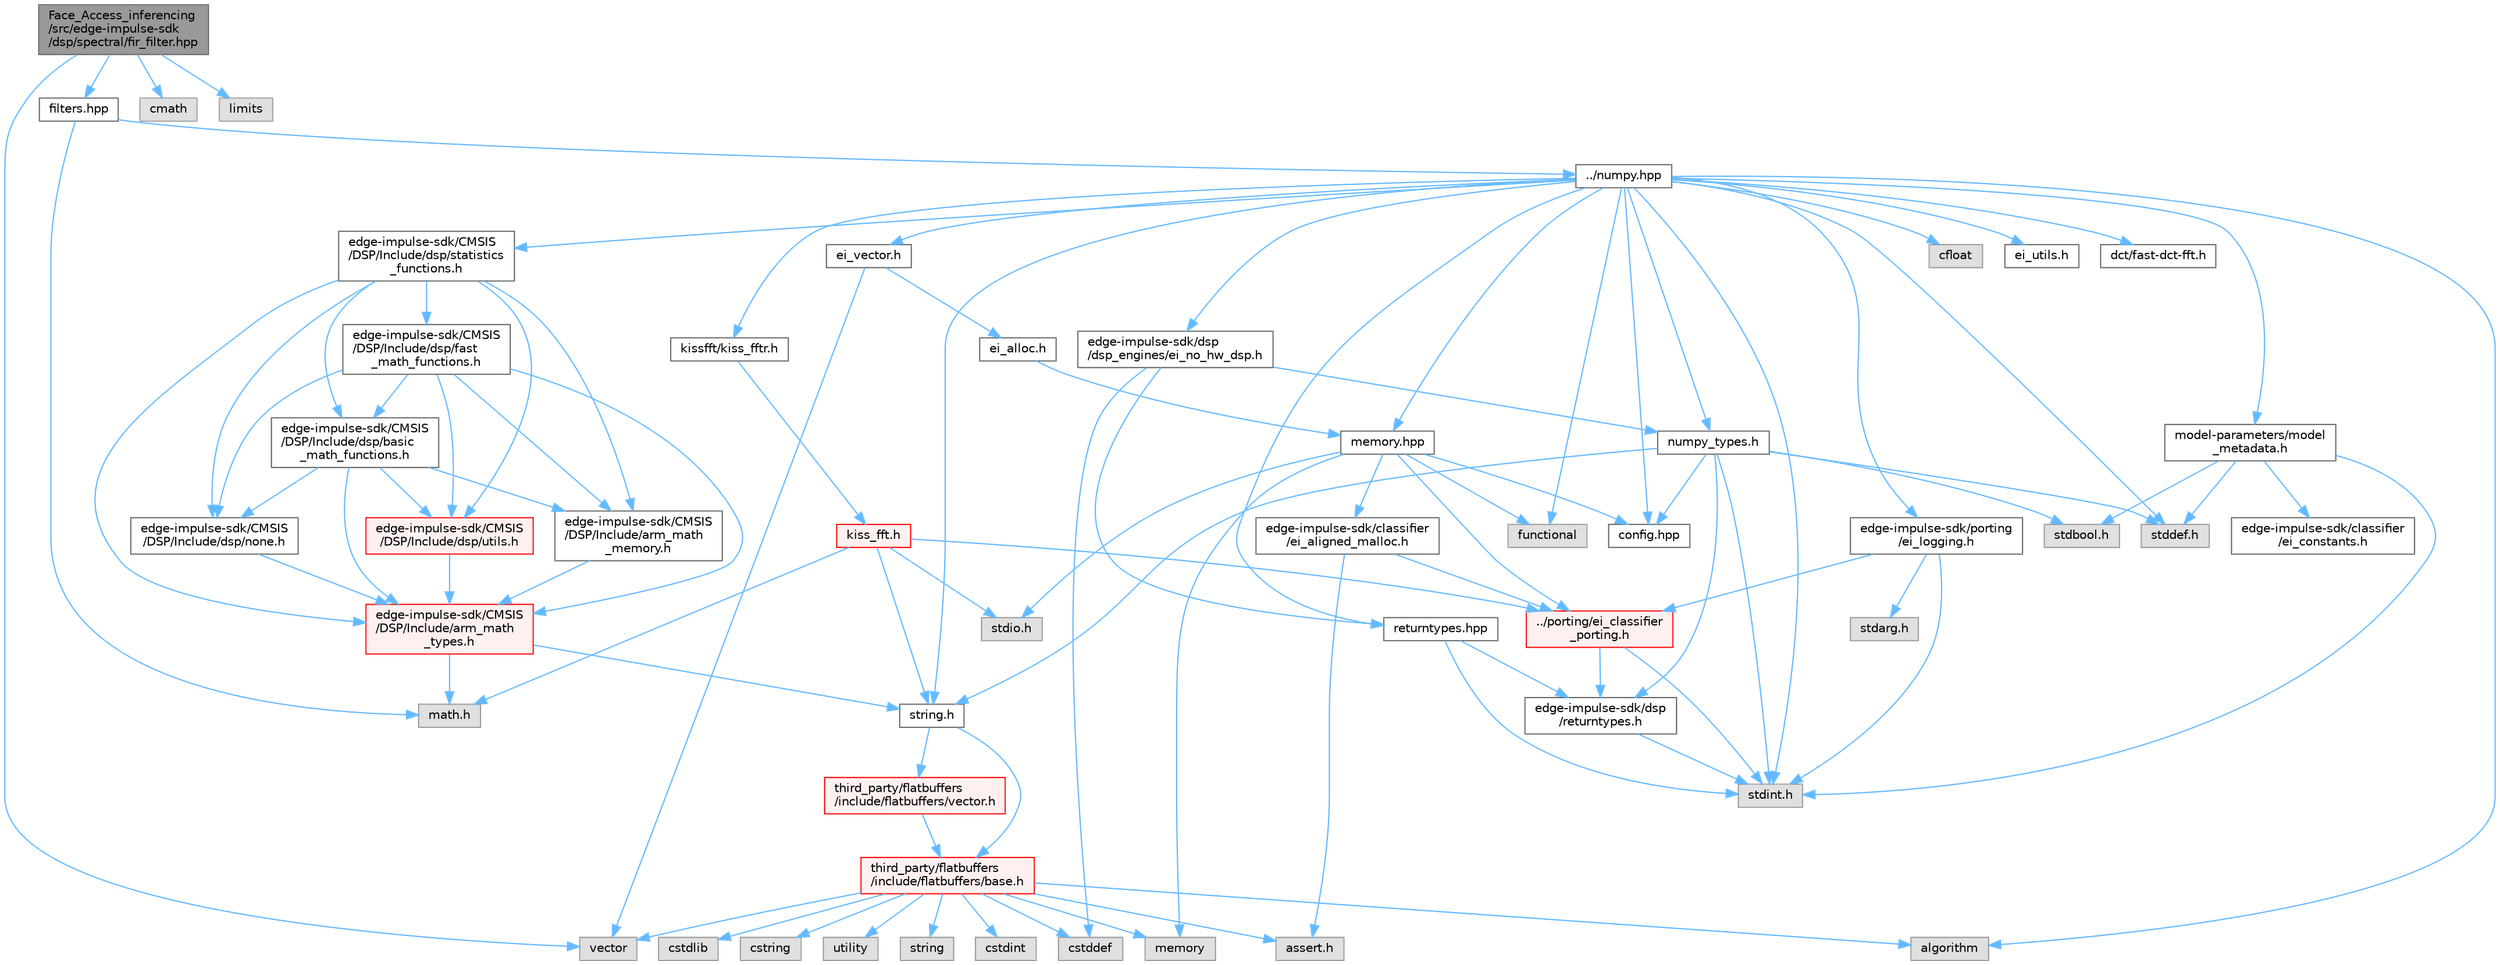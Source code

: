 digraph "Face_Access_inferencing/src/edge-impulse-sdk/dsp/spectral/fir_filter.hpp"
{
 // LATEX_PDF_SIZE
  bgcolor="transparent";
  edge [fontname=Helvetica,fontsize=10,labelfontname=Helvetica,labelfontsize=10];
  node [fontname=Helvetica,fontsize=10,shape=box,height=0.2,width=0.4];
  Node1 [id="Node000001",label="Face_Access_inferencing\l/src/edge-impulse-sdk\l/dsp/spectral/fir_filter.hpp",height=0.2,width=0.4,color="gray40", fillcolor="grey60", style="filled", fontcolor="black",tooltip=" "];
  Node1 -> Node2 [id="edge95_Node000001_Node000002",color="steelblue1",style="solid",tooltip=" "];
  Node2 [id="Node000002",label="vector",height=0.2,width=0.4,color="grey60", fillcolor="#E0E0E0", style="filled",tooltip=" "];
  Node1 -> Node3 [id="edge96_Node000001_Node000003",color="steelblue1",style="solid",tooltip=" "];
  Node3 [id="Node000003",label="cmath",height=0.2,width=0.4,color="grey60", fillcolor="#E0E0E0", style="filled",tooltip=" "];
  Node1 -> Node4 [id="edge97_Node000001_Node000004",color="steelblue1",style="solid",tooltip=" "];
  Node4 [id="Node000004",label="filters.hpp",height=0.2,width=0.4,color="grey40", fillcolor="white", style="filled",URL="$filters_8hpp.html",tooltip=" "];
  Node4 -> Node5 [id="edge98_Node000004_Node000005",color="steelblue1",style="solid",tooltip=" "];
  Node5 [id="Node000005",label="math.h",height=0.2,width=0.4,color="grey60", fillcolor="#E0E0E0", style="filled",tooltip=" "];
  Node4 -> Node6 [id="edge99_Node000004_Node000006",color="steelblue1",style="solid",tooltip=" "];
  Node6 [id="Node000006",label="../numpy.hpp",height=0.2,width=0.4,color="grey40", fillcolor="white", style="filled",URL="$numpy_8hpp.html",tooltip=" "];
  Node6 -> Node7 [id="edge100_Node000006_Node000007",color="steelblue1",style="solid",tooltip=" "];
  Node7 [id="Node000007",label="stdint.h",height=0.2,width=0.4,color="grey60", fillcolor="#E0E0E0", style="filled",tooltip=" "];
  Node6 -> Node8 [id="edge101_Node000006_Node000008",color="steelblue1",style="solid",tooltip=" "];
  Node8 [id="Node000008",label="string.h",height=0.2,width=0.4,color="grey40", fillcolor="white", style="filled",URL="$string_8h.html",tooltip=" "];
  Node8 -> Node9 [id="edge102_Node000008_Node000009",color="steelblue1",style="solid",tooltip=" "];
  Node9 [id="Node000009",label="third_party/flatbuffers\l/include/flatbuffers/base.h",height=0.2,width=0.4,color="red", fillcolor="#FFF0F0", style="filled",URL="$base_8h.html",tooltip=" "];
  Node9 -> Node10 [id="edge103_Node000009_Node000010",color="steelblue1",style="solid",tooltip=" "];
  Node10 [id="Node000010",label="assert.h",height=0.2,width=0.4,color="grey60", fillcolor="#E0E0E0", style="filled",tooltip=" "];
  Node9 -> Node11 [id="edge104_Node000009_Node000011",color="steelblue1",style="solid",tooltip=" "];
  Node11 [id="Node000011",label="cstdint",height=0.2,width=0.4,color="grey60", fillcolor="#E0E0E0", style="filled",tooltip=" "];
  Node9 -> Node12 [id="edge105_Node000009_Node000012",color="steelblue1",style="solid",tooltip=" "];
  Node12 [id="Node000012",label="cstddef",height=0.2,width=0.4,color="grey60", fillcolor="#E0E0E0", style="filled",tooltip=" "];
  Node9 -> Node13 [id="edge106_Node000009_Node000013",color="steelblue1",style="solid",tooltip=" "];
  Node13 [id="Node000013",label="cstdlib",height=0.2,width=0.4,color="grey60", fillcolor="#E0E0E0", style="filled",tooltip=" "];
  Node9 -> Node14 [id="edge107_Node000009_Node000014",color="steelblue1",style="solid",tooltip=" "];
  Node14 [id="Node000014",label="cstring",height=0.2,width=0.4,color="grey60", fillcolor="#E0E0E0", style="filled",tooltip=" "];
  Node9 -> Node15 [id="edge108_Node000009_Node000015",color="steelblue1",style="solid",tooltip=" "];
  Node15 [id="Node000015",label="utility",height=0.2,width=0.4,color="grey60", fillcolor="#E0E0E0", style="filled",tooltip=" "];
  Node9 -> Node16 [id="edge109_Node000009_Node000016",color="steelblue1",style="solid",tooltip=" "];
  Node16 [id="Node000016",label="string",height=0.2,width=0.4,color="grey60", fillcolor="#E0E0E0", style="filled",tooltip=" "];
  Node9 -> Node2 [id="edge110_Node000009_Node000002",color="steelblue1",style="solid",tooltip=" "];
  Node9 -> Node19 [id="edge111_Node000009_Node000019",color="steelblue1",style="solid",tooltip=" "];
  Node19 [id="Node000019",label="algorithm",height=0.2,width=0.4,color="grey60", fillcolor="#E0E0E0", style="filled",tooltip=" "];
  Node9 -> Node21 [id="edge112_Node000009_Node000021",color="steelblue1",style="solid",tooltip=" "];
  Node21 [id="Node000021",label="memory",height=0.2,width=0.4,color="grey60", fillcolor="#E0E0E0", style="filled",tooltip=" "];
  Node8 -> Node22 [id="edge113_Node000008_Node000022",color="steelblue1",style="solid",tooltip=" "];
  Node22 [id="Node000022",label="third_party/flatbuffers\l/include/flatbuffers/vector.h",height=0.2,width=0.4,color="red", fillcolor="#FFF0F0", style="filled",URL="$vector_8h.html",tooltip=" "];
  Node22 -> Node9 [id="edge114_Node000022_Node000009",color="steelblue1",style="solid",tooltip=" "];
  Node6 -> Node26 [id="edge115_Node000006_Node000026",color="steelblue1",style="solid",tooltip=" "];
  Node26 [id="Node000026",label="stddef.h",height=0.2,width=0.4,color="grey60", fillcolor="#E0E0E0", style="filled",tooltip=" "];
  Node6 -> Node27 [id="edge116_Node000006_Node000027",color="steelblue1",style="solid",tooltip=" "];
  Node27 [id="Node000027",label="cfloat",height=0.2,width=0.4,color="grey60", fillcolor="#E0E0E0", style="filled",tooltip=" "];
  Node6 -> Node28 [id="edge117_Node000006_Node000028",color="steelblue1",style="solid",tooltip=" "];
  Node28 [id="Node000028",label="ei_vector.h",height=0.2,width=0.4,color="grey40", fillcolor="white", style="filled",URL="$ei__vector_8h.html",tooltip=" "];
  Node28 -> Node29 [id="edge118_Node000028_Node000029",color="steelblue1",style="solid",tooltip=" "];
  Node29 [id="Node000029",label="ei_alloc.h",height=0.2,width=0.4,color="grey40", fillcolor="white", style="filled",URL="$ei__alloc_8h.html",tooltip=" "];
  Node29 -> Node30 [id="edge119_Node000029_Node000030",color="steelblue1",style="solid",tooltip=" "];
  Node30 [id="Node000030",label="memory.hpp",height=0.2,width=0.4,color="grey40", fillcolor="white", style="filled",URL="$memory_8hpp.html",tooltip=" "];
  Node30 -> Node31 [id="edge120_Node000030_Node000031",color="steelblue1",style="solid",tooltip=" "];
  Node31 [id="Node000031",label="functional",height=0.2,width=0.4,color="grey60", fillcolor="#E0E0E0", style="filled",tooltip=" "];
  Node30 -> Node32 [id="edge121_Node000030_Node000032",color="steelblue1",style="solid",tooltip=" "];
  Node32 [id="Node000032",label="stdio.h",height=0.2,width=0.4,color="grey60", fillcolor="#E0E0E0", style="filled",tooltip=" "];
  Node30 -> Node21 [id="edge122_Node000030_Node000021",color="steelblue1",style="solid",tooltip=" "];
  Node30 -> Node33 [id="edge123_Node000030_Node000033",color="steelblue1",style="solid",tooltip=" "];
  Node33 [id="Node000033",label="../porting/ei_classifier\l_porting.h",height=0.2,width=0.4,color="red", fillcolor="#FFF0F0", style="filled",URL="$ei__classifier__porting_8h.html",tooltip=" "];
  Node33 -> Node7 [id="edge124_Node000033_Node000007",color="steelblue1",style="solid",tooltip=" "];
  Node33 -> Node35 [id="edge125_Node000033_Node000035",color="steelblue1",style="solid",tooltip=" "];
  Node35 [id="Node000035",label="edge-impulse-sdk/dsp\l/returntypes.h",height=0.2,width=0.4,color="grey40", fillcolor="white", style="filled",URL="$returntypes_8h.html",tooltip=" "];
  Node35 -> Node7 [id="edge126_Node000035_Node000007",color="steelblue1",style="solid",tooltip=" "];
  Node30 -> Node36 [id="edge127_Node000030_Node000036",color="steelblue1",style="solid",tooltip=" "];
  Node36 [id="Node000036",label="edge-impulse-sdk/classifier\l/ei_aligned_malloc.h",height=0.2,width=0.4,color="grey40", fillcolor="white", style="filled",URL="$ei__aligned__malloc_8h.html",tooltip=" "];
  Node36 -> Node10 [id="edge128_Node000036_Node000010",color="steelblue1",style="solid",tooltip=" "];
  Node36 -> Node33 [id="edge129_Node000036_Node000033",color="steelblue1",style="solid",tooltip=" "];
  Node30 -> Node37 [id="edge130_Node000030_Node000037",color="steelblue1",style="solid",tooltip=" "];
  Node37 [id="Node000037",label="config.hpp",height=0.2,width=0.4,color="grey40", fillcolor="white", style="filled",URL="$config_8hpp.html",tooltip=" "];
  Node28 -> Node2 [id="edge131_Node000028_Node000002",color="steelblue1",style="solid",tooltip=" "];
  Node6 -> Node19 [id="edge132_Node000006_Node000019",color="steelblue1",style="solid",tooltip=" "];
  Node6 -> Node38 [id="edge133_Node000006_Node000038",color="steelblue1",style="solid",tooltip=" "];
  Node38 [id="Node000038",label="numpy_types.h",height=0.2,width=0.4,color="grey40", fillcolor="white", style="filled",URL="$numpy__types_8h.html",tooltip=" "];
  Node38 -> Node7 [id="edge134_Node000038_Node000007",color="steelblue1",style="solid",tooltip=" "];
  Node38 -> Node39 [id="edge135_Node000038_Node000039",color="steelblue1",style="solid",tooltip=" "];
  Node39 [id="Node000039",label="stdbool.h",height=0.2,width=0.4,color="grey60", fillcolor="#E0E0E0", style="filled",tooltip=" "];
  Node38 -> Node8 [id="edge136_Node000038_Node000008",color="steelblue1",style="solid",tooltip=" "];
  Node38 -> Node26 [id="edge137_Node000038_Node000026",color="steelblue1",style="solid",tooltip=" "];
  Node38 -> Node37 [id="edge138_Node000038_Node000037",color="steelblue1",style="solid",tooltip=" "];
  Node38 -> Node35 [id="edge139_Node000038_Node000035",color="steelblue1",style="solid",tooltip=" "];
  Node6 -> Node37 [id="edge140_Node000006_Node000037",color="steelblue1",style="solid",tooltip=" "];
  Node6 -> Node40 [id="edge141_Node000006_Node000040",color="steelblue1",style="solid",tooltip=" "];
  Node40 [id="Node000040",label="returntypes.hpp",height=0.2,width=0.4,color="grey40", fillcolor="white", style="filled",URL="$returntypes_8hpp.html",tooltip=" "];
  Node40 -> Node7 [id="edge142_Node000040_Node000007",color="steelblue1",style="solid",tooltip=" "];
  Node40 -> Node35 [id="edge143_Node000040_Node000035",color="steelblue1",style="solid",tooltip=" "];
  Node6 -> Node30 [id="edge144_Node000006_Node000030",color="steelblue1",style="solid",tooltip=" "];
  Node6 -> Node41 [id="edge145_Node000006_Node000041",color="steelblue1",style="solid",tooltip=" "];
  Node41 [id="Node000041",label="ei_utils.h",height=0.2,width=0.4,color="grey40", fillcolor="white", style="filled",URL="$ei__utils_8h.html",tooltip=" "];
  Node6 -> Node42 [id="edge146_Node000006_Node000042",color="steelblue1",style="solid",tooltip=" "];
  Node42 [id="Node000042",label="dct/fast-dct-fft.h",height=0.2,width=0.4,color="grey40", fillcolor="white", style="filled",URL="$fast-dct-fft_8h.html",tooltip=" "];
  Node6 -> Node43 [id="edge147_Node000006_Node000043",color="steelblue1",style="solid",tooltip=" "];
  Node43 [id="Node000043",label="kissfft/kiss_fftr.h",height=0.2,width=0.4,color="grey40", fillcolor="white", style="filled",URL="$_face___access__inferencing_2src_2edge-impulse-sdk_2dsp_2kissfft_2kiss__fftr_8h.html",tooltip=" "];
  Node43 -> Node44 [id="edge148_Node000043_Node000044",color="steelblue1",style="solid",tooltip=" "];
  Node44 [id="Node000044",label="kiss_fft.h",height=0.2,width=0.4,color="red", fillcolor="#FFF0F0", style="filled",URL="$_face___access__inferencing_2src_2edge-impulse-sdk_2dsp_2kissfft_2kiss__fft_8h.html",tooltip=" "];
  Node44 -> Node32 [id="edge149_Node000044_Node000032",color="steelblue1",style="solid",tooltip=" "];
  Node44 -> Node5 [id="edge150_Node000044_Node000005",color="steelblue1",style="solid",tooltip=" "];
  Node44 -> Node8 [id="edge151_Node000044_Node000008",color="steelblue1",style="solid",tooltip=" "];
  Node44 -> Node33 [id="edge152_Node000044_Node000033",color="steelblue1",style="solid",tooltip=" "];
  Node6 -> Node45 [id="edge153_Node000006_Node000045",color="steelblue1",style="solid",tooltip=" "];
  Node45 [id="Node000045",label="edge-impulse-sdk/porting\l/ei_logging.h",height=0.2,width=0.4,color="grey40", fillcolor="white", style="filled",URL="$ei__logging_8h.html",tooltip=" "];
  Node45 -> Node7 [id="edge154_Node000045_Node000007",color="steelblue1",style="solid",tooltip=" "];
  Node45 -> Node46 [id="edge155_Node000045_Node000046",color="steelblue1",style="solid",tooltip=" "];
  Node46 [id="Node000046",label="stdarg.h",height=0.2,width=0.4,color="grey60", fillcolor="#E0E0E0", style="filled",tooltip=" "];
  Node45 -> Node33 [id="edge156_Node000045_Node000033",color="steelblue1",style="solid",tooltip=" "];
  Node6 -> Node47 [id="edge157_Node000006_Node000047",color="steelblue1",style="solid",tooltip=" "];
  Node47 [id="Node000047",label="model-parameters/model\l_metadata.h",height=0.2,width=0.4,color="grey40", fillcolor="white", style="filled",URL="$model__metadata_8h.html",tooltip=" "];
  Node47 -> Node7 [id="edge158_Node000047_Node000007",color="steelblue1",style="solid",tooltip=" "];
  Node47 -> Node39 [id="edge159_Node000047_Node000039",color="steelblue1",style="solid",tooltip=" "];
  Node47 -> Node26 [id="edge160_Node000047_Node000026",color="steelblue1",style="solid",tooltip=" "];
  Node47 -> Node48 [id="edge161_Node000047_Node000048",color="steelblue1",style="solid",tooltip=" "];
  Node48 [id="Node000048",label="edge-impulse-sdk/classifier\l/ei_constants.h",height=0.2,width=0.4,color="grey40", fillcolor="white", style="filled",URL="$ei__constants_8h.html",tooltip=" "];
  Node6 -> Node49 [id="edge162_Node000006_Node000049",color="steelblue1",style="solid",tooltip=" "];
  Node49 [id="Node000049",label="edge-impulse-sdk/dsp\l/dsp_engines/ei_no_hw_dsp.h",height=0.2,width=0.4,color="grey40", fillcolor="white", style="filled",URL="$ei__no__hw__dsp_8h.html",tooltip=" "];
  Node49 -> Node12 [id="edge163_Node000049_Node000012",color="steelblue1",style="solid",tooltip=" "];
  Node49 -> Node40 [id="edge164_Node000049_Node000040",color="steelblue1",style="solid",tooltip=" "];
  Node49 -> Node38 [id="edge165_Node000049_Node000038",color="steelblue1",style="solid",tooltip=" "];
  Node6 -> Node50 [id="edge166_Node000006_Node000050",color="steelblue1",style="solid",tooltip=" "];
  Node50 [id="Node000050",label="edge-impulse-sdk/CMSIS\l/DSP/Include/dsp/statistics\l_functions.h",height=0.2,width=0.4,color="grey40", fillcolor="white", style="filled",URL="$statistics__functions_8h.html",tooltip=" "];
  Node50 -> Node51 [id="edge167_Node000050_Node000051",color="steelblue1",style="solid",tooltip=" "];
  Node51 [id="Node000051",label="edge-impulse-sdk/CMSIS\l/DSP/Include/arm_math\l_types.h",height=0.2,width=0.4,color="red", fillcolor="#FFF0F0", style="filled",URL="$arm__math__types_8h.html",tooltip=" "];
  Node51 -> Node8 [id="edge168_Node000051_Node000008",color="steelblue1",style="solid",tooltip=" "];
  Node51 -> Node5 [id="edge169_Node000051_Node000005",color="steelblue1",style="solid",tooltip=" "];
  Node50 -> Node55 [id="edge170_Node000050_Node000055",color="steelblue1",style="solid",tooltip=" "];
  Node55 [id="Node000055",label="edge-impulse-sdk/CMSIS\l/DSP/Include/arm_math\l_memory.h",height=0.2,width=0.4,color="grey40", fillcolor="white", style="filled",URL="$arm__math__memory_8h.html",tooltip=" "];
  Node55 -> Node51 [id="edge171_Node000055_Node000051",color="steelblue1",style="solid",tooltip=" "];
  Node50 -> Node56 [id="edge172_Node000050_Node000056",color="steelblue1",style="solid",tooltip=" "];
  Node56 [id="Node000056",label="edge-impulse-sdk/CMSIS\l/DSP/Include/dsp/none.h",height=0.2,width=0.4,color="grey40", fillcolor="white", style="filled",URL="$none_8h.html",tooltip=" "];
  Node56 -> Node51 [id="edge173_Node000056_Node000051",color="steelblue1",style="solid",tooltip=" "];
  Node50 -> Node57 [id="edge174_Node000050_Node000057",color="steelblue1",style="solid",tooltip=" "];
  Node57 [id="Node000057",label="edge-impulse-sdk/CMSIS\l/DSP/Include/dsp/utils.h",height=0.2,width=0.4,color="red", fillcolor="#FFF0F0", style="filled",URL="$utils_8h.html",tooltip=" "];
  Node57 -> Node51 [id="edge175_Node000057_Node000051",color="steelblue1",style="solid",tooltip=" "];
  Node50 -> Node58 [id="edge176_Node000050_Node000058",color="steelblue1",style="solid",tooltip=" "];
  Node58 [id="Node000058",label="edge-impulse-sdk/CMSIS\l/DSP/Include/dsp/basic\l_math_functions.h",height=0.2,width=0.4,color="grey40", fillcolor="white", style="filled",URL="$basic__math__functions_8h.html",tooltip=" "];
  Node58 -> Node51 [id="edge177_Node000058_Node000051",color="steelblue1",style="solid",tooltip=" "];
  Node58 -> Node55 [id="edge178_Node000058_Node000055",color="steelblue1",style="solid",tooltip=" "];
  Node58 -> Node56 [id="edge179_Node000058_Node000056",color="steelblue1",style="solid",tooltip=" "];
  Node58 -> Node57 [id="edge180_Node000058_Node000057",color="steelblue1",style="solid",tooltip=" "];
  Node50 -> Node59 [id="edge181_Node000050_Node000059",color="steelblue1",style="solid",tooltip=" "];
  Node59 [id="Node000059",label="edge-impulse-sdk/CMSIS\l/DSP/Include/dsp/fast\l_math_functions.h",height=0.2,width=0.4,color="grey40", fillcolor="white", style="filled",URL="$fast__math__functions_8h.html",tooltip=" "];
  Node59 -> Node51 [id="edge182_Node000059_Node000051",color="steelblue1",style="solid",tooltip=" "];
  Node59 -> Node55 [id="edge183_Node000059_Node000055",color="steelblue1",style="solid",tooltip=" "];
  Node59 -> Node56 [id="edge184_Node000059_Node000056",color="steelblue1",style="solid",tooltip=" "];
  Node59 -> Node57 [id="edge185_Node000059_Node000057",color="steelblue1",style="solid",tooltip=" "];
  Node59 -> Node58 [id="edge186_Node000059_Node000058",color="steelblue1",style="solid",tooltip=" "];
  Node6 -> Node31 [id="edge187_Node000006_Node000031",color="steelblue1",style="solid",tooltip=" "];
  Node1 -> Node25 [id="edge188_Node000001_Node000025",color="steelblue1",style="solid",tooltip=" "];
  Node25 [id="Node000025",label="limits",height=0.2,width=0.4,color="grey60", fillcolor="#E0E0E0", style="filled",tooltip=" "];
}
